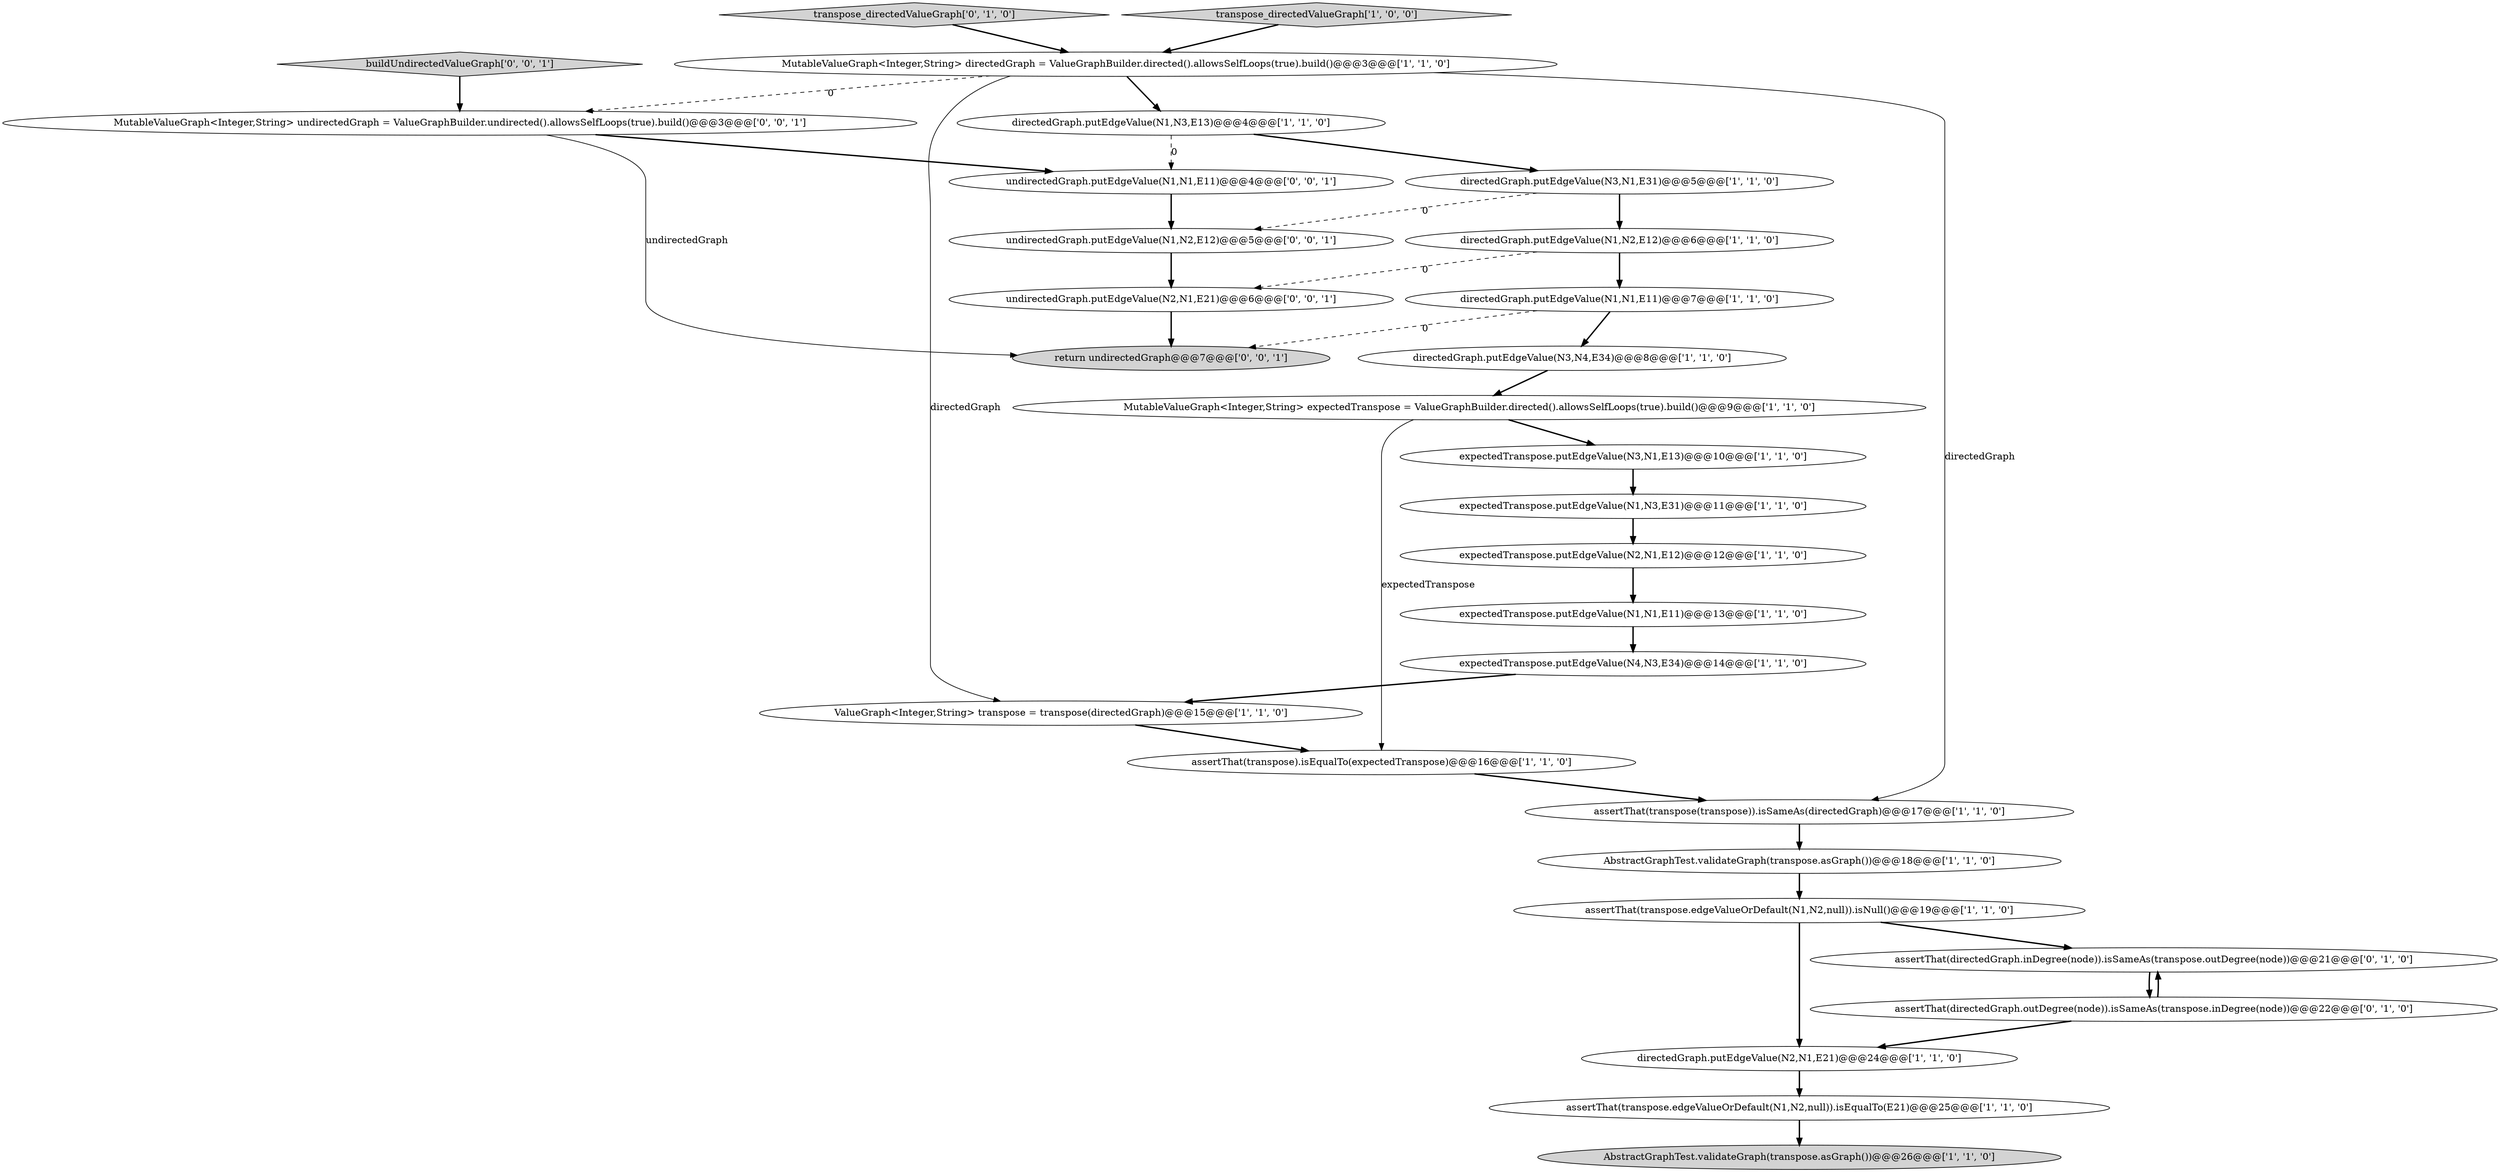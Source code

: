 digraph {
29 [style = filled, label = "buildUndirectedValueGraph['0', '0', '1']", fillcolor = lightgray, shape = diamond image = "AAA0AAABBB3BBB"];
10 [style = filled, label = "directedGraph.putEdgeValue(N1,N2,E12)@@@6@@@['1', '1', '0']", fillcolor = white, shape = ellipse image = "AAA0AAABBB1BBB"];
8 [style = filled, label = "assertThat(transpose(transpose)).isSameAs(directedGraph)@@@17@@@['1', '1', '0']", fillcolor = white, shape = ellipse image = "AAA0AAABBB1BBB"];
13 [style = filled, label = "ValueGraph<Integer,String> transpose = transpose(directedGraph)@@@15@@@['1', '1', '0']", fillcolor = white, shape = ellipse image = "AAA0AAABBB1BBB"];
25 [style = filled, label = "return undirectedGraph@@@7@@@['0', '0', '1']", fillcolor = lightgray, shape = ellipse image = "AAA0AAABBB3BBB"];
11 [style = filled, label = "MutableValueGraph<Integer,String> expectedTranspose = ValueGraphBuilder.directed().allowsSelfLoops(true).build()@@@9@@@['1', '1', '0']", fillcolor = white, shape = ellipse image = "AAA0AAABBB1BBB"];
21 [style = filled, label = "transpose_directedValueGraph['0', '1', '0']", fillcolor = lightgray, shape = diamond image = "AAA0AAABBB2BBB"];
12 [style = filled, label = "expectedTranspose.putEdgeValue(N3,N1,E13)@@@10@@@['1', '1', '0']", fillcolor = white, shape = ellipse image = "AAA0AAABBB1BBB"];
18 [style = filled, label = "directedGraph.putEdgeValue(N3,N4,E34)@@@8@@@['1', '1', '0']", fillcolor = white, shape = ellipse image = "AAA0AAABBB1BBB"];
17 [style = filled, label = "directedGraph.putEdgeValue(N1,N3,E13)@@@4@@@['1', '1', '0']", fillcolor = white, shape = ellipse image = "AAA0AAABBB1BBB"];
7 [style = filled, label = "AbstractGraphTest.validateGraph(transpose.asGraph())@@@26@@@['1', '1', '0']", fillcolor = lightgray, shape = ellipse image = "AAA0AAABBB1BBB"];
24 [style = filled, label = "undirectedGraph.putEdgeValue(N2,N1,E21)@@@6@@@['0', '0', '1']", fillcolor = white, shape = ellipse image = "AAA0AAABBB3BBB"];
26 [style = filled, label = "undirectedGraph.putEdgeValue(N1,N1,E11)@@@4@@@['0', '0', '1']", fillcolor = white, shape = ellipse image = "AAA0AAABBB3BBB"];
0 [style = filled, label = "directedGraph.putEdgeValue(N1,N1,E11)@@@7@@@['1', '1', '0']", fillcolor = white, shape = ellipse image = "AAA0AAABBB1BBB"];
27 [style = filled, label = "MutableValueGraph<Integer,String> undirectedGraph = ValueGraphBuilder.undirected().allowsSelfLoops(true).build()@@@3@@@['0', '0', '1']", fillcolor = white, shape = ellipse image = "AAA0AAABBB3BBB"];
19 [style = filled, label = "expectedTranspose.putEdgeValue(N1,N1,E11)@@@13@@@['1', '1', '0']", fillcolor = white, shape = ellipse image = "AAA0AAABBB1BBB"];
15 [style = filled, label = "expectedTranspose.putEdgeValue(N4,N3,E34)@@@14@@@['1', '1', '0']", fillcolor = white, shape = ellipse image = "AAA0AAABBB1BBB"];
20 [style = filled, label = "transpose_directedValueGraph['1', '0', '0']", fillcolor = lightgray, shape = diamond image = "AAA0AAABBB1BBB"];
28 [style = filled, label = "undirectedGraph.putEdgeValue(N1,N2,E12)@@@5@@@['0', '0', '1']", fillcolor = white, shape = ellipse image = "AAA0AAABBB3BBB"];
14 [style = filled, label = "AbstractGraphTest.validateGraph(transpose.asGraph())@@@18@@@['1', '1', '0']", fillcolor = white, shape = ellipse image = "AAA0AAABBB1BBB"];
4 [style = filled, label = "assertThat(transpose.edgeValueOrDefault(N1,N2,null)).isNull()@@@19@@@['1', '1', '0']", fillcolor = white, shape = ellipse image = "AAA0AAABBB1BBB"];
3 [style = filled, label = "directedGraph.putEdgeValue(N3,N1,E31)@@@5@@@['1', '1', '0']", fillcolor = white, shape = ellipse image = "AAA0AAABBB1BBB"];
2 [style = filled, label = "expectedTranspose.putEdgeValue(N1,N3,E31)@@@11@@@['1', '1', '0']", fillcolor = white, shape = ellipse image = "AAA0AAABBB1BBB"];
1 [style = filled, label = "assertThat(transpose.edgeValueOrDefault(N1,N2,null)).isEqualTo(E21)@@@25@@@['1', '1', '0']", fillcolor = white, shape = ellipse image = "AAA0AAABBB1BBB"];
6 [style = filled, label = "directedGraph.putEdgeValue(N2,N1,E21)@@@24@@@['1', '1', '0']", fillcolor = white, shape = ellipse image = "AAA0AAABBB1BBB"];
23 [style = filled, label = "assertThat(directedGraph.outDegree(node)).isSameAs(transpose.inDegree(node))@@@22@@@['0', '1', '0']", fillcolor = white, shape = ellipse image = "AAA1AAABBB2BBB"];
22 [style = filled, label = "assertThat(directedGraph.inDegree(node)).isSameAs(transpose.outDegree(node))@@@21@@@['0', '1', '0']", fillcolor = white, shape = ellipse image = "AAA1AAABBB2BBB"];
5 [style = filled, label = "MutableValueGraph<Integer,String> directedGraph = ValueGraphBuilder.directed().allowsSelfLoops(true).build()@@@3@@@['1', '1', '0']", fillcolor = white, shape = ellipse image = "AAA0AAABBB1BBB"];
9 [style = filled, label = "expectedTranspose.putEdgeValue(N2,N1,E12)@@@12@@@['1', '1', '0']", fillcolor = white, shape = ellipse image = "AAA0AAABBB1BBB"];
16 [style = filled, label = "assertThat(transpose).isEqualTo(expectedTranspose)@@@16@@@['1', '1', '0']", fillcolor = white, shape = ellipse image = "AAA0AAABBB1BBB"];
9->19 [style = bold, label=""];
23->22 [style = bold, label=""];
3->10 [style = bold, label=""];
4->6 [style = bold, label=""];
8->14 [style = bold, label=""];
29->27 [style = bold, label=""];
11->12 [style = bold, label=""];
17->26 [style = dashed, label="0"];
12->2 [style = bold, label=""];
20->5 [style = bold, label=""];
11->16 [style = solid, label="expectedTranspose"];
16->8 [style = bold, label=""];
19->15 [style = bold, label=""];
4->22 [style = bold, label=""];
27->25 [style = solid, label="undirectedGraph"];
17->3 [style = bold, label=""];
5->27 [style = dashed, label="0"];
5->8 [style = solid, label="directedGraph"];
5->17 [style = bold, label=""];
0->25 [style = dashed, label="0"];
2->9 [style = bold, label=""];
10->24 [style = dashed, label="0"];
23->6 [style = bold, label=""];
28->24 [style = bold, label=""];
3->28 [style = dashed, label="0"];
13->16 [style = bold, label=""];
21->5 [style = bold, label=""];
27->26 [style = bold, label=""];
15->13 [style = bold, label=""];
26->28 [style = bold, label=""];
24->25 [style = bold, label=""];
22->23 [style = bold, label=""];
14->4 [style = bold, label=""];
1->7 [style = bold, label=""];
5->13 [style = solid, label="directedGraph"];
6->1 [style = bold, label=""];
0->18 [style = bold, label=""];
18->11 [style = bold, label=""];
10->0 [style = bold, label=""];
}
